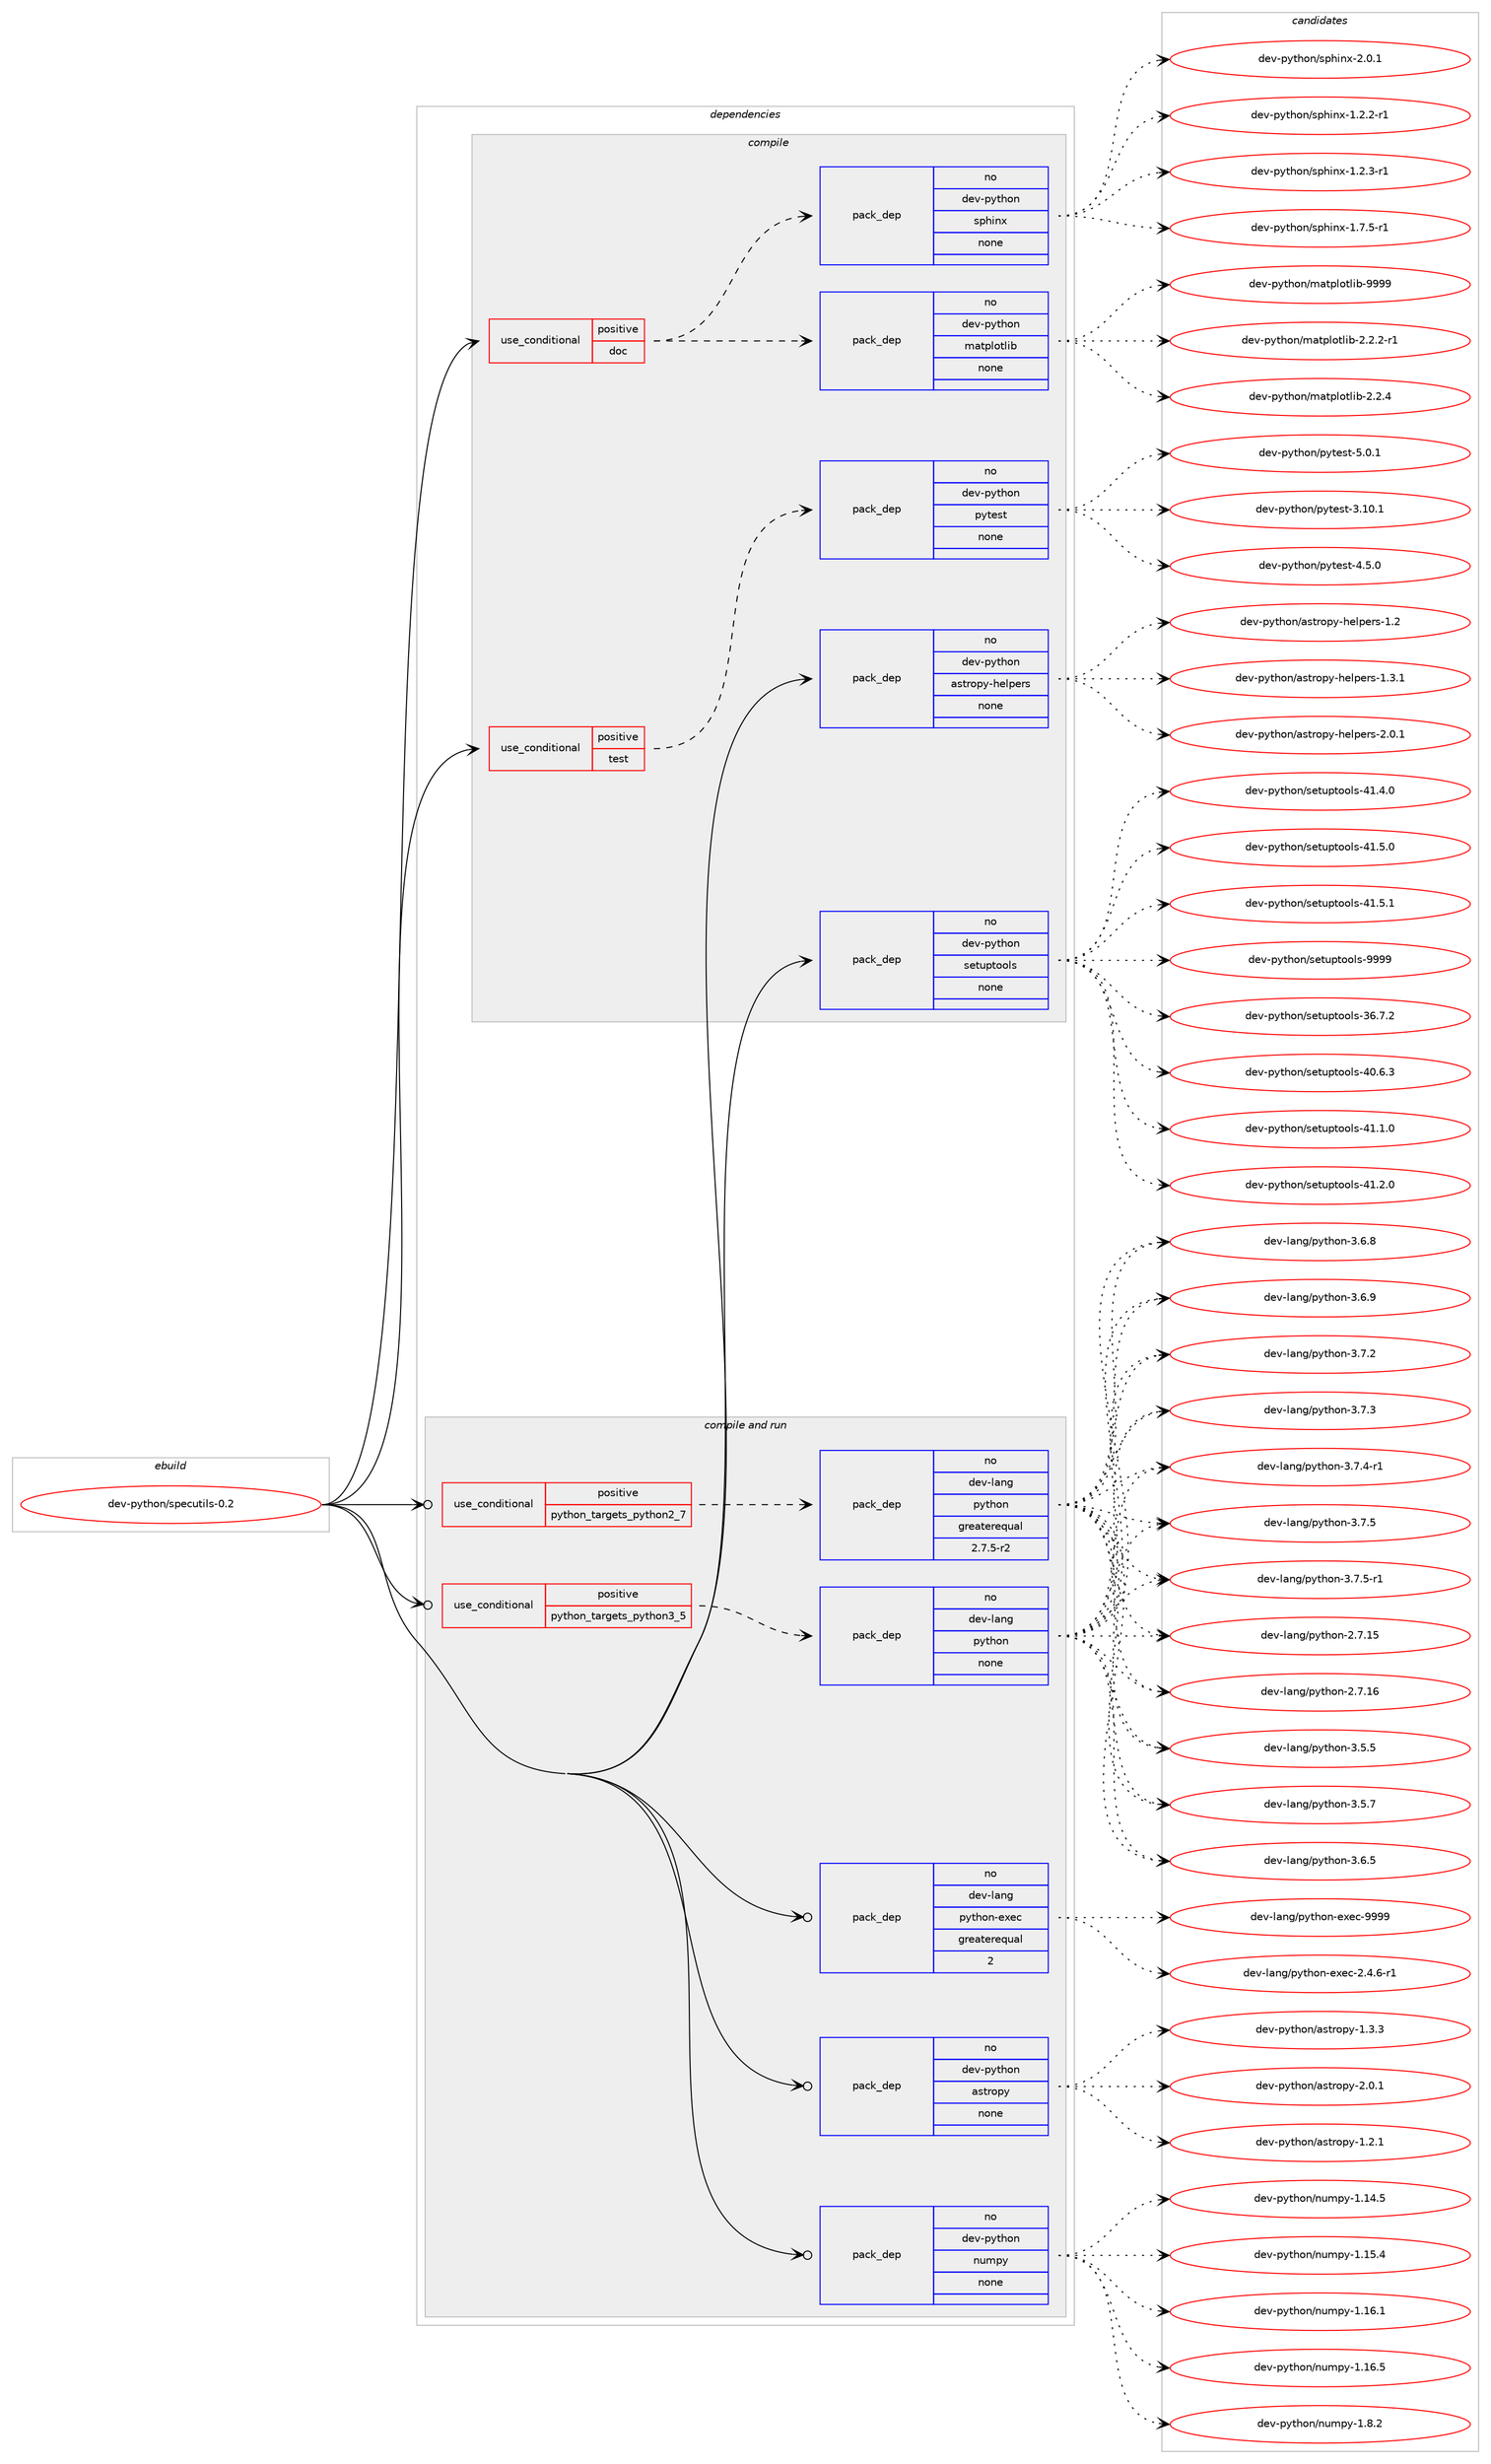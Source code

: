 digraph prolog {

# *************
# Graph options
# *************

newrank=true;
concentrate=true;
compound=true;
graph [rankdir=LR,fontname=Helvetica,fontsize=10,ranksep=1.5];#, ranksep=2.5, nodesep=0.2];
edge  [arrowhead=vee];
node  [fontname=Helvetica,fontsize=10];

# **********
# The ebuild
# **********

subgraph cluster_leftcol {
color=gray;
rank=same;
label=<<i>ebuild</i>>;
id [label="dev-python/specutils-0.2", color=red, width=4, href="../dev-python/specutils-0.2.svg"];
}

# ****************
# The dependencies
# ****************

subgraph cluster_midcol {
color=gray;
label=<<i>dependencies</i>>;
subgraph cluster_compile {
fillcolor="#eeeeee";
style=filled;
label=<<i>compile</i>>;
subgraph cond149577 {
dependency637864 [label=<<TABLE BORDER="0" CELLBORDER="1" CELLSPACING="0" CELLPADDING="4"><TR><TD ROWSPAN="3" CELLPADDING="10">use_conditional</TD></TR><TR><TD>positive</TD></TR><TR><TD>doc</TD></TR></TABLE>>, shape=none, color=red];
subgraph pack476406 {
dependency637865 [label=<<TABLE BORDER="0" CELLBORDER="1" CELLSPACING="0" CELLPADDING="4" WIDTH="220"><TR><TD ROWSPAN="6" CELLPADDING="30">pack_dep</TD></TR><TR><TD WIDTH="110">no</TD></TR><TR><TD>dev-python</TD></TR><TR><TD>sphinx</TD></TR><TR><TD>none</TD></TR><TR><TD></TD></TR></TABLE>>, shape=none, color=blue];
}
dependency637864:e -> dependency637865:w [weight=20,style="dashed",arrowhead="vee"];
subgraph pack476407 {
dependency637866 [label=<<TABLE BORDER="0" CELLBORDER="1" CELLSPACING="0" CELLPADDING="4" WIDTH="220"><TR><TD ROWSPAN="6" CELLPADDING="30">pack_dep</TD></TR><TR><TD WIDTH="110">no</TD></TR><TR><TD>dev-python</TD></TR><TR><TD>matplotlib</TD></TR><TR><TD>none</TD></TR><TR><TD></TD></TR></TABLE>>, shape=none, color=blue];
}
dependency637864:e -> dependency637866:w [weight=20,style="dashed",arrowhead="vee"];
}
id:e -> dependency637864:w [weight=20,style="solid",arrowhead="vee"];
subgraph cond149578 {
dependency637867 [label=<<TABLE BORDER="0" CELLBORDER="1" CELLSPACING="0" CELLPADDING="4"><TR><TD ROWSPAN="3" CELLPADDING="10">use_conditional</TD></TR><TR><TD>positive</TD></TR><TR><TD>test</TD></TR></TABLE>>, shape=none, color=red];
subgraph pack476408 {
dependency637868 [label=<<TABLE BORDER="0" CELLBORDER="1" CELLSPACING="0" CELLPADDING="4" WIDTH="220"><TR><TD ROWSPAN="6" CELLPADDING="30">pack_dep</TD></TR><TR><TD WIDTH="110">no</TD></TR><TR><TD>dev-python</TD></TR><TR><TD>pytest</TD></TR><TR><TD>none</TD></TR><TR><TD></TD></TR></TABLE>>, shape=none, color=blue];
}
dependency637867:e -> dependency637868:w [weight=20,style="dashed",arrowhead="vee"];
}
id:e -> dependency637867:w [weight=20,style="solid",arrowhead="vee"];
subgraph pack476409 {
dependency637869 [label=<<TABLE BORDER="0" CELLBORDER="1" CELLSPACING="0" CELLPADDING="4" WIDTH="220"><TR><TD ROWSPAN="6" CELLPADDING="30">pack_dep</TD></TR><TR><TD WIDTH="110">no</TD></TR><TR><TD>dev-python</TD></TR><TR><TD>astropy-helpers</TD></TR><TR><TD>none</TD></TR><TR><TD></TD></TR></TABLE>>, shape=none, color=blue];
}
id:e -> dependency637869:w [weight=20,style="solid",arrowhead="vee"];
subgraph pack476410 {
dependency637870 [label=<<TABLE BORDER="0" CELLBORDER="1" CELLSPACING="0" CELLPADDING="4" WIDTH="220"><TR><TD ROWSPAN="6" CELLPADDING="30">pack_dep</TD></TR><TR><TD WIDTH="110">no</TD></TR><TR><TD>dev-python</TD></TR><TR><TD>setuptools</TD></TR><TR><TD>none</TD></TR><TR><TD></TD></TR></TABLE>>, shape=none, color=blue];
}
id:e -> dependency637870:w [weight=20,style="solid",arrowhead="vee"];
}
subgraph cluster_compileandrun {
fillcolor="#eeeeee";
style=filled;
label=<<i>compile and run</i>>;
subgraph cond149579 {
dependency637871 [label=<<TABLE BORDER="0" CELLBORDER="1" CELLSPACING="0" CELLPADDING="4"><TR><TD ROWSPAN="3" CELLPADDING="10">use_conditional</TD></TR><TR><TD>positive</TD></TR><TR><TD>python_targets_python2_7</TD></TR></TABLE>>, shape=none, color=red];
subgraph pack476411 {
dependency637872 [label=<<TABLE BORDER="0" CELLBORDER="1" CELLSPACING="0" CELLPADDING="4" WIDTH="220"><TR><TD ROWSPAN="6" CELLPADDING="30">pack_dep</TD></TR><TR><TD WIDTH="110">no</TD></TR><TR><TD>dev-lang</TD></TR><TR><TD>python</TD></TR><TR><TD>greaterequal</TD></TR><TR><TD>2.7.5-r2</TD></TR></TABLE>>, shape=none, color=blue];
}
dependency637871:e -> dependency637872:w [weight=20,style="dashed",arrowhead="vee"];
}
id:e -> dependency637871:w [weight=20,style="solid",arrowhead="odotvee"];
subgraph cond149580 {
dependency637873 [label=<<TABLE BORDER="0" CELLBORDER="1" CELLSPACING="0" CELLPADDING="4"><TR><TD ROWSPAN="3" CELLPADDING="10">use_conditional</TD></TR><TR><TD>positive</TD></TR><TR><TD>python_targets_python3_5</TD></TR></TABLE>>, shape=none, color=red];
subgraph pack476412 {
dependency637874 [label=<<TABLE BORDER="0" CELLBORDER="1" CELLSPACING="0" CELLPADDING="4" WIDTH="220"><TR><TD ROWSPAN="6" CELLPADDING="30">pack_dep</TD></TR><TR><TD WIDTH="110">no</TD></TR><TR><TD>dev-lang</TD></TR><TR><TD>python</TD></TR><TR><TD>none</TD></TR><TR><TD></TD></TR></TABLE>>, shape=none, color=blue];
}
dependency637873:e -> dependency637874:w [weight=20,style="dashed",arrowhead="vee"];
}
id:e -> dependency637873:w [weight=20,style="solid",arrowhead="odotvee"];
subgraph pack476413 {
dependency637875 [label=<<TABLE BORDER="0" CELLBORDER="1" CELLSPACING="0" CELLPADDING="4" WIDTH="220"><TR><TD ROWSPAN="6" CELLPADDING="30">pack_dep</TD></TR><TR><TD WIDTH="110">no</TD></TR><TR><TD>dev-lang</TD></TR><TR><TD>python-exec</TD></TR><TR><TD>greaterequal</TD></TR><TR><TD>2</TD></TR></TABLE>>, shape=none, color=blue];
}
id:e -> dependency637875:w [weight=20,style="solid",arrowhead="odotvee"];
subgraph pack476414 {
dependency637876 [label=<<TABLE BORDER="0" CELLBORDER="1" CELLSPACING="0" CELLPADDING="4" WIDTH="220"><TR><TD ROWSPAN="6" CELLPADDING="30">pack_dep</TD></TR><TR><TD WIDTH="110">no</TD></TR><TR><TD>dev-python</TD></TR><TR><TD>astropy</TD></TR><TR><TD>none</TD></TR><TR><TD></TD></TR></TABLE>>, shape=none, color=blue];
}
id:e -> dependency637876:w [weight=20,style="solid",arrowhead="odotvee"];
subgraph pack476415 {
dependency637877 [label=<<TABLE BORDER="0" CELLBORDER="1" CELLSPACING="0" CELLPADDING="4" WIDTH="220"><TR><TD ROWSPAN="6" CELLPADDING="30">pack_dep</TD></TR><TR><TD WIDTH="110">no</TD></TR><TR><TD>dev-python</TD></TR><TR><TD>numpy</TD></TR><TR><TD>none</TD></TR><TR><TD></TD></TR></TABLE>>, shape=none, color=blue];
}
id:e -> dependency637877:w [weight=20,style="solid",arrowhead="odotvee"];
}
subgraph cluster_run {
fillcolor="#eeeeee";
style=filled;
label=<<i>run</i>>;
}
}

# **************
# The candidates
# **************

subgraph cluster_choices {
rank=same;
color=gray;
label=<<i>candidates</i>>;

subgraph choice476406 {
color=black;
nodesep=1;
choice10010111845112121116104111110471151121041051101204549465046504511449 [label="dev-python/sphinx-1.2.2-r1", color=red, width=4,href="../dev-python/sphinx-1.2.2-r1.svg"];
choice10010111845112121116104111110471151121041051101204549465046514511449 [label="dev-python/sphinx-1.2.3-r1", color=red, width=4,href="../dev-python/sphinx-1.2.3-r1.svg"];
choice10010111845112121116104111110471151121041051101204549465546534511449 [label="dev-python/sphinx-1.7.5-r1", color=red, width=4,href="../dev-python/sphinx-1.7.5-r1.svg"];
choice1001011184511212111610411111047115112104105110120455046484649 [label="dev-python/sphinx-2.0.1", color=red, width=4,href="../dev-python/sphinx-2.0.1.svg"];
dependency637865:e -> choice10010111845112121116104111110471151121041051101204549465046504511449:w [style=dotted,weight="100"];
dependency637865:e -> choice10010111845112121116104111110471151121041051101204549465046514511449:w [style=dotted,weight="100"];
dependency637865:e -> choice10010111845112121116104111110471151121041051101204549465546534511449:w [style=dotted,weight="100"];
dependency637865:e -> choice1001011184511212111610411111047115112104105110120455046484649:w [style=dotted,weight="100"];
}
subgraph choice476407 {
color=black;
nodesep=1;
choice100101118451121211161041111104710997116112108111116108105984550465046504511449 [label="dev-python/matplotlib-2.2.2-r1", color=red, width=4,href="../dev-python/matplotlib-2.2.2-r1.svg"];
choice10010111845112121116104111110471099711611210811111610810598455046504652 [label="dev-python/matplotlib-2.2.4", color=red, width=4,href="../dev-python/matplotlib-2.2.4.svg"];
choice100101118451121211161041111104710997116112108111116108105984557575757 [label="dev-python/matplotlib-9999", color=red, width=4,href="../dev-python/matplotlib-9999.svg"];
dependency637866:e -> choice100101118451121211161041111104710997116112108111116108105984550465046504511449:w [style=dotted,weight="100"];
dependency637866:e -> choice10010111845112121116104111110471099711611210811111610810598455046504652:w [style=dotted,weight="100"];
dependency637866:e -> choice100101118451121211161041111104710997116112108111116108105984557575757:w [style=dotted,weight="100"];
}
subgraph choice476408 {
color=black;
nodesep=1;
choice100101118451121211161041111104711212111610111511645514649484649 [label="dev-python/pytest-3.10.1", color=red, width=4,href="../dev-python/pytest-3.10.1.svg"];
choice1001011184511212111610411111047112121116101115116455246534648 [label="dev-python/pytest-4.5.0", color=red, width=4,href="../dev-python/pytest-4.5.0.svg"];
choice1001011184511212111610411111047112121116101115116455346484649 [label="dev-python/pytest-5.0.1", color=red, width=4,href="../dev-python/pytest-5.0.1.svg"];
dependency637868:e -> choice100101118451121211161041111104711212111610111511645514649484649:w [style=dotted,weight="100"];
dependency637868:e -> choice1001011184511212111610411111047112121116101115116455246534648:w [style=dotted,weight="100"];
dependency637868:e -> choice1001011184511212111610411111047112121116101115116455346484649:w [style=dotted,weight="100"];
}
subgraph choice476409 {
color=black;
nodesep=1;
choice1001011184511212111610411111047971151161141111121214510410110811210111411545494650 [label="dev-python/astropy-helpers-1.2", color=red, width=4,href="../dev-python/astropy-helpers-1.2.svg"];
choice10010111845112121116104111110479711511611411111212145104101108112101114115454946514649 [label="dev-python/astropy-helpers-1.3.1", color=red, width=4,href="../dev-python/astropy-helpers-1.3.1.svg"];
choice10010111845112121116104111110479711511611411111212145104101108112101114115455046484649 [label="dev-python/astropy-helpers-2.0.1", color=red, width=4,href="../dev-python/astropy-helpers-2.0.1.svg"];
dependency637869:e -> choice1001011184511212111610411111047971151161141111121214510410110811210111411545494650:w [style=dotted,weight="100"];
dependency637869:e -> choice10010111845112121116104111110479711511611411111212145104101108112101114115454946514649:w [style=dotted,weight="100"];
dependency637869:e -> choice10010111845112121116104111110479711511611411111212145104101108112101114115455046484649:w [style=dotted,weight="100"];
}
subgraph choice476410 {
color=black;
nodesep=1;
choice100101118451121211161041111104711510111611711211611111110811545515446554650 [label="dev-python/setuptools-36.7.2", color=red, width=4,href="../dev-python/setuptools-36.7.2.svg"];
choice100101118451121211161041111104711510111611711211611111110811545524846544651 [label="dev-python/setuptools-40.6.3", color=red, width=4,href="../dev-python/setuptools-40.6.3.svg"];
choice100101118451121211161041111104711510111611711211611111110811545524946494648 [label="dev-python/setuptools-41.1.0", color=red, width=4,href="../dev-python/setuptools-41.1.0.svg"];
choice100101118451121211161041111104711510111611711211611111110811545524946504648 [label="dev-python/setuptools-41.2.0", color=red, width=4,href="../dev-python/setuptools-41.2.0.svg"];
choice100101118451121211161041111104711510111611711211611111110811545524946524648 [label="dev-python/setuptools-41.4.0", color=red, width=4,href="../dev-python/setuptools-41.4.0.svg"];
choice100101118451121211161041111104711510111611711211611111110811545524946534648 [label="dev-python/setuptools-41.5.0", color=red, width=4,href="../dev-python/setuptools-41.5.0.svg"];
choice100101118451121211161041111104711510111611711211611111110811545524946534649 [label="dev-python/setuptools-41.5.1", color=red, width=4,href="../dev-python/setuptools-41.5.1.svg"];
choice10010111845112121116104111110471151011161171121161111111081154557575757 [label="dev-python/setuptools-9999", color=red, width=4,href="../dev-python/setuptools-9999.svg"];
dependency637870:e -> choice100101118451121211161041111104711510111611711211611111110811545515446554650:w [style=dotted,weight="100"];
dependency637870:e -> choice100101118451121211161041111104711510111611711211611111110811545524846544651:w [style=dotted,weight="100"];
dependency637870:e -> choice100101118451121211161041111104711510111611711211611111110811545524946494648:w [style=dotted,weight="100"];
dependency637870:e -> choice100101118451121211161041111104711510111611711211611111110811545524946504648:w [style=dotted,weight="100"];
dependency637870:e -> choice100101118451121211161041111104711510111611711211611111110811545524946524648:w [style=dotted,weight="100"];
dependency637870:e -> choice100101118451121211161041111104711510111611711211611111110811545524946534648:w [style=dotted,weight="100"];
dependency637870:e -> choice100101118451121211161041111104711510111611711211611111110811545524946534649:w [style=dotted,weight="100"];
dependency637870:e -> choice10010111845112121116104111110471151011161171121161111111081154557575757:w [style=dotted,weight="100"];
}
subgraph choice476411 {
color=black;
nodesep=1;
choice10010111845108971101034711212111610411111045504655464953 [label="dev-lang/python-2.7.15", color=red, width=4,href="../dev-lang/python-2.7.15.svg"];
choice10010111845108971101034711212111610411111045504655464954 [label="dev-lang/python-2.7.16", color=red, width=4,href="../dev-lang/python-2.7.16.svg"];
choice100101118451089711010347112121116104111110455146534653 [label="dev-lang/python-3.5.5", color=red, width=4,href="../dev-lang/python-3.5.5.svg"];
choice100101118451089711010347112121116104111110455146534655 [label="dev-lang/python-3.5.7", color=red, width=4,href="../dev-lang/python-3.5.7.svg"];
choice100101118451089711010347112121116104111110455146544653 [label="dev-lang/python-3.6.5", color=red, width=4,href="../dev-lang/python-3.6.5.svg"];
choice100101118451089711010347112121116104111110455146544656 [label="dev-lang/python-3.6.8", color=red, width=4,href="../dev-lang/python-3.6.8.svg"];
choice100101118451089711010347112121116104111110455146544657 [label="dev-lang/python-3.6.9", color=red, width=4,href="../dev-lang/python-3.6.9.svg"];
choice100101118451089711010347112121116104111110455146554650 [label="dev-lang/python-3.7.2", color=red, width=4,href="../dev-lang/python-3.7.2.svg"];
choice100101118451089711010347112121116104111110455146554651 [label="dev-lang/python-3.7.3", color=red, width=4,href="../dev-lang/python-3.7.3.svg"];
choice1001011184510897110103471121211161041111104551465546524511449 [label="dev-lang/python-3.7.4-r1", color=red, width=4,href="../dev-lang/python-3.7.4-r1.svg"];
choice100101118451089711010347112121116104111110455146554653 [label="dev-lang/python-3.7.5", color=red, width=4,href="../dev-lang/python-3.7.5.svg"];
choice1001011184510897110103471121211161041111104551465546534511449 [label="dev-lang/python-3.7.5-r1", color=red, width=4,href="../dev-lang/python-3.7.5-r1.svg"];
dependency637872:e -> choice10010111845108971101034711212111610411111045504655464953:w [style=dotted,weight="100"];
dependency637872:e -> choice10010111845108971101034711212111610411111045504655464954:w [style=dotted,weight="100"];
dependency637872:e -> choice100101118451089711010347112121116104111110455146534653:w [style=dotted,weight="100"];
dependency637872:e -> choice100101118451089711010347112121116104111110455146534655:w [style=dotted,weight="100"];
dependency637872:e -> choice100101118451089711010347112121116104111110455146544653:w [style=dotted,weight="100"];
dependency637872:e -> choice100101118451089711010347112121116104111110455146544656:w [style=dotted,weight="100"];
dependency637872:e -> choice100101118451089711010347112121116104111110455146544657:w [style=dotted,weight="100"];
dependency637872:e -> choice100101118451089711010347112121116104111110455146554650:w [style=dotted,weight="100"];
dependency637872:e -> choice100101118451089711010347112121116104111110455146554651:w [style=dotted,weight="100"];
dependency637872:e -> choice1001011184510897110103471121211161041111104551465546524511449:w [style=dotted,weight="100"];
dependency637872:e -> choice100101118451089711010347112121116104111110455146554653:w [style=dotted,weight="100"];
dependency637872:e -> choice1001011184510897110103471121211161041111104551465546534511449:w [style=dotted,weight="100"];
}
subgraph choice476412 {
color=black;
nodesep=1;
choice10010111845108971101034711212111610411111045504655464953 [label="dev-lang/python-2.7.15", color=red, width=4,href="../dev-lang/python-2.7.15.svg"];
choice10010111845108971101034711212111610411111045504655464954 [label="dev-lang/python-2.7.16", color=red, width=4,href="../dev-lang/python-2.7.16.svg"];
choice100101118451089711010347112121116104111110455146534653 [label="dev-lang/python-3.5.5", color=red, width=4,href="../dev-lang/python-3.5.5.svg"];
choice100101118451089711010347112121116104111110455146534655 [label="dev-lang/python-3.5.7", color=red, width=4,href="../dev-lang/python-3.5.7.svg"];
choice100101118451089711010347112121116104111110455146544653 [label="dev-lang/python-3.6.5", color=red, width=4,href="../dev-lang/python-3.6.5.svg"];
choice100101118451089711010347112121116104111110455146544656 [label="dev-lang/python-3.6.8", color=red, width=4,href="../dev-lang/python-3.6.8.svg"];
choice100101118451089711010347112121116104111110455146544657 [label="dev-lang/python-3.6.9", color=red, width=4,href="../dev-lang/python-3.6.9.svg"];
choice100101118451089711010347112121116104111110455146554650 [label="dev-lang/python-3.7.2", color=red, width=4,href="../dev-lang/python-3.7.2.svg"];
choice100101118451089711010347112121116104111110455146554651 [label="dev-lang/python-3.7.3", color=red, width=4,href="../dev-lang/python-3.7.3.svg"];
choice1001011184510897110103471121211161041111104551465546524511449 [label="dev-lang/python-3.7.4-r1", color=red, width=4,href="../dev-lang/python-3.7.4-r1.svg"];
choice100101118451089711010347112121116104111110455146554653 [label="dev-lang/python-3.7.5", color=red, width=4,href="../dev-lang/python-3.7.5.svg"];
choice1001011184510897110103471121211161041111104551465546534511449 [label="dev-lang/python-3.7.5-r1", color=red, width=4,href="../dev-lang/python-3.7.5-r1.svg"];
dependency637874:e -> choice10010111845108971101034711212111610411111045504655464953:w [style=dotted,weight="100"];
dependency637874:e -> choice10010111845108971101034711212111610411111045504655464954:w [style=dotted,weight="100"];
dependency637874:e -> choice100101118451089711010347112121116104111110455146534653:w [style=dotted,weight="100"];
dependency637874:e -> choice100101118451089711010347112121116104111110455146534655:w [style=dotted,weight="100"];
dependency637874:e -> choice100101118451089711010347112121116104111110455146544653:w [style=dotted,weight="100"];
dependency637874:e -> choice100101118451089711010347112121116104111110455146544656:w [style=dotted,weight="100"];
dependency637874:e -> choice100101118451089711010347112121116104111110455146544657:w [style=dotted,weight="100"];
dependency637874:e -> choice100101118451089711010347112121116104111110455146554650:w [style=dotted,weight="100"];
dependency637874:e -> choice100101118451089711010347112121116104111110455146554651:w [style=dotted,weight="100"];
dependency637874:e -> choice1001011184510897110103471121211161041111104551465546524511449:w [style=dotted,weight="100"];
dependency637874:e -> choice100101118451089711010347112121116104111110455146554653:w [style=dotted,weight="100"];
dependency637874:e -> choice1001011184510897110103471121211161041111104551465546534511449:w [style=dotted,weight="100"];
}
subgraph choice476413 {
color=black;
nodesep=1;
choice10010111845108971101034711212111610411111045101120101994550465246544511449 [label="dev-lang/python-exec-2.4.6-r1", color=red, width=4,href="../dev-lang/python-exec-2.4.6-r1.svg"];
choice10010111845108971101034711212111610411111045101120101994557575757 [label="dev-lang/python-exec-9999", color=red, width=4,href="../dev-lang/python-exec-9999.svg"];
dependency637875:e -> choice10010111845108971101034711212111610411111045101120101994550465246544511449:w [style=dotted,weight="100"];
dependency637875:e -> choice10010111845108971101034711212111610411111045101120101994557575757:w [style=dotted,weight="100"];
}
subgraph choice476414 {
color=black;
nodesep=1;
choice100101118451121211161041111104797115116114111112121454946504649 [label="dev-python/astropy-1.2.1", color=red, width=4,href="../dev-python/astropy-1.2.1.svg"];
choice100101118451121211161041111104797115116114111112121454946514651 [label="dev-python/astropy-1.3.3", color=red, width=4,href="../dev-python/astropy-1.3.3.svg"];
choice100101118451121211161041111104797115116114111112121455046484649 [label="dev-python/astropy-2.0.1", color=red, width=4,href="../dev-python/astropy-2.0.1.svg"];
dependency637876:e -> choice100101118451121211161041111104797115116114111112121454946504649:w [style=dotted,weight="100"];
dependency637876:e -> choice100101118451121211161041111104797115116114111112121454946514651:w [style=dotted,weight="100"];
dependency637876:e -> choice100101118451121211161041111104797115116114111112121455046484649:w [style=dotted,weight="100"];
}
subgraph choice476415 {
color=black;
nodesep=1;
choice100101118451121211161041111104711011710911212145494649524653 [label="dev-python/numpy-1.14.5", color=red, width=4,href="../dev-python/numpy-1.14.5.svg"];
choice100101118451121211161041111104711011710911212145494649534652 [label="dev-python/numpy-1.15.4", color=red, width=4,href="../dev-python/numpy-1.15.4.svg"];
choice100101118451121211161041111104711011710911212145494649544649 [label="dev-python/numpy-1.16.1", color=red, width=4,href="../dev-python/numpy-1.16.1.svg"];
choice100101118451121211161041111104711011710911212145494649544653 [label="dev-python/numpy-1.16.5", color=red, width=4,href="../dev-python/numpy-1.16.5.svg"];
choice1001011184511212111610411111047110117109112121454946564650 [label="dev-python/numpy-1.8.2", color=red, width=4,href="../dev-python/numpy-1.8.2.svg"];
dependency637877:e -> choice100101118451121211161041111104711011710911212145494649524653:w [style=dotted,weight="100"];
dependency637877:e -> choice100101118451121211161041111104711011710911212145494649534652:w [style=dotted,weight="100"];
dependency637877:e -> choice100101118451121211161041111104711011710911212145494649544649:w [style=dotted,weight="100"];
dependency637877:e -> choice100101118451121211161041111104711011710911212145494649544653:w [style=dotted,weight="100"];
dependency637877:e -> choice1001011184511212111610411111047110117109112121454946564650:w [style=dotted,weight="100"];
}
}

}
